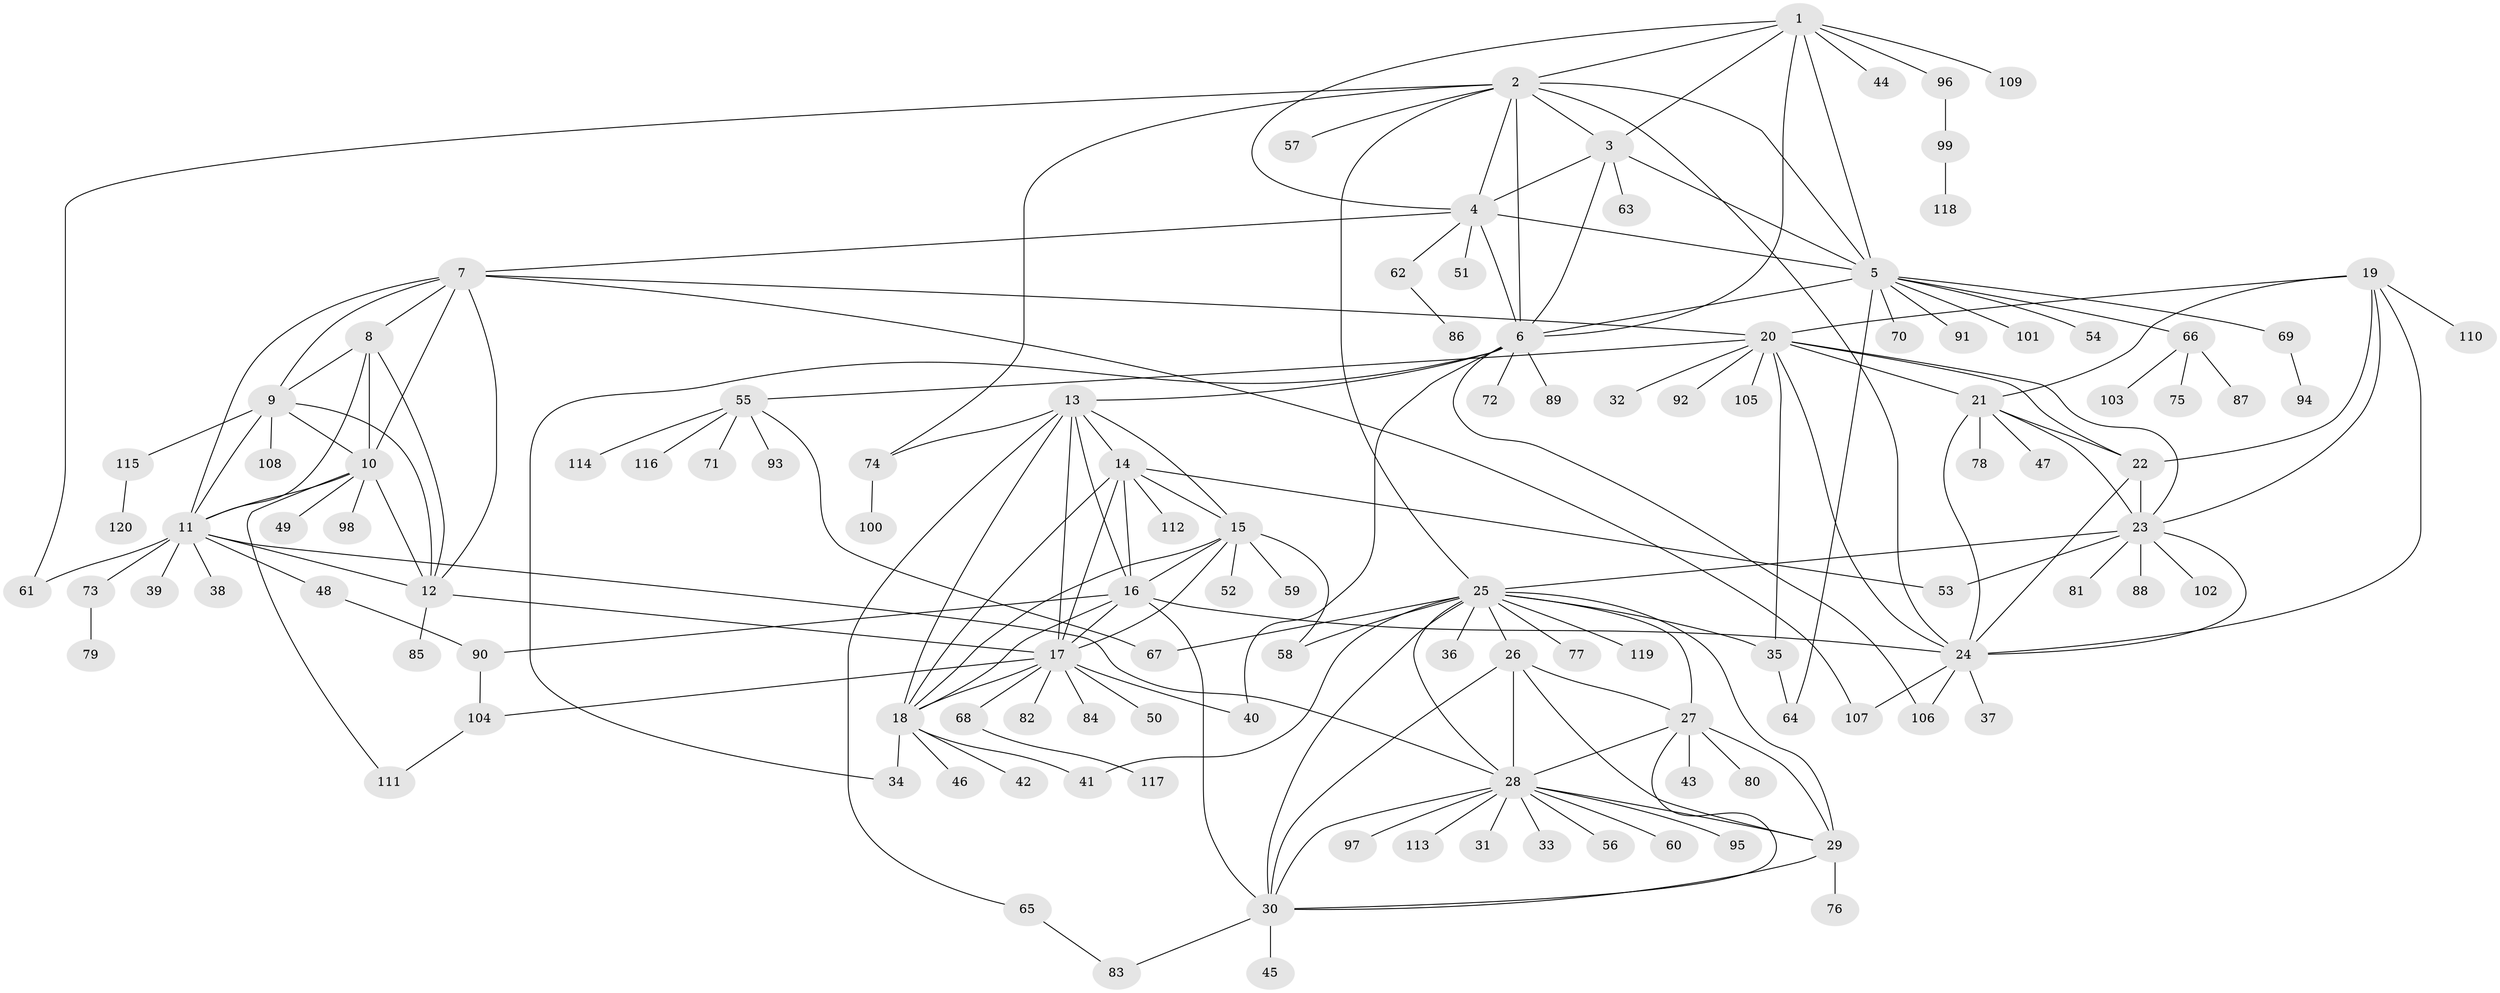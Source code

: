 // coarse degree distribution, {6: 0.06451612903225806, 8: 0.03225806451612903, 13: 0.010752688172043012, 9: 0.010752688172043012, 15: 0.010752688172043012, 10: 0.03225806451612903, 7: 0.010752688172043012, 4: 0.021505376344086023, 5: 0.043010752688172046, 14: 0.010752688172043012, 12: 0.021505376344086023, 1: 0.5483870967741935, 3: 0.03225806451612903, 2: 0.15053763440860216}
// Generated by graph-tools (version 1.1) at 2025/52/02/27/25 19:52:21]
// undirected, 120 vertices, 191 edges
graph export_dot {
graph [start="1"]
  node [color=gray90,style=filled];
  1;
  2;
  3;
  4;
  5;
  6;
  7;
  8;
  9;
  10;
  11;
  12;
  13;
  14;
  15;
  16;
  17;
  18;
  19;
  20;
  21;
  22;
  23;
  24;
  25;
  26;
  27;
  28;
  29;
  30;
  31;
  32;
  33;
  34;
  35;
  36;
  37;
  38;
  39;
  40;
  41;
  42;
  43;
  44;
  45;
  46;
  47;
  48;
  49;
  50;
  51;
  52;
  53;
  54;
  55;
  56;
  57;
  58;
  59;
  60;
  61;
  62;
  63;
  64;
  65;
  66;
  67;
  68;
  69;
  70;
  71;
  72;
  73;
  74;
  75;
  76;
  77;
  78;
  79;
  80;
  81;
  82;
  83;
  84;
  85;
  86;
  87;
  88;
  89;
  90;
  91;
  92;
  93;
  94;
  95;
  96;
  97;
  98;
  99;
  100;
  101;
  102;
  103;
  104;
  105;
  106;
  107;
  108;
  109;
  110;
  111;
  112;
  113;
  114;
  115;
  116;
  117;
  118;
  119;
  120;
  1 -- 2;
  1 -- 3;
  1 -- 4;
  1 -- 5;
  1 -- 6;
  1 -- 44;
  1 -- 96;
  1 -- 109;
  2 -- 3;
  2 -- 4;
  2 -- 5;
  2 -- 6;
  2 -- 24;
  2 -- 25;
  2 -- 57;
  2 -- 61;
  2 -- 74;
  3 -- 4;
  3 -- 5;
  3 -- 6;
  3 -- 63;
  4 -- 5;
  4 -- 6;
  4 -- 7;
  4 -- 51;
  4 -- 62;
  5 -- 6;
  5 -- 54;
  5 -- 64;
  5 -- 66;
  5 -- 69;
  5 -- 70;
  5 -- 91;
  5 -- 101;
  6 -- 13;
  6 -- 34;
  6 -- 40;
  6 -- 72;
  6 -- 89;
  6 -- 106;
  7 -- 8;
  7 -- 9;
  7 -- 10;
  7 -- 11;
  7 -- 12;
  7 -- 20;
  7 -- 107;
  8 -- 9;
  8 -- 10;
  8 -- 11;
  8 -- 12;
  9 -- 10;
  9 -- 11;
  9 -- 12;
  9 -- 108;
  9 -- 115;
  10 -- 11;
  10 -- 12;
  10 -- 49;
  10 -- 98;
  10 -- 111;
  11 -- 12;
  11 -- 28;
  11 -- 38;
  11 -- 39;
  11 -- 48;
  11 -- 61;
  11 -- 73;
  12 -- 17;
  12 -- 85;
  13 -- 14;
  13 -- 15;
  13 -- 16;
  13 -- 17;
  13 -- 18;
  13 -- 65;
  13 -- 74;
  14 -- 15;
  14 -- 16;
  14 -- 17;
  14 -- 18;
  14 -- 53;
  14 -- 112;
  15 -- 16;
  15 -- 17;
  15 -- 18;
  15 -- 52;
  15 -- 58;
  15 -- 59;
  16 -- 17;
  16 -- 18;
  16 -- 24;
  16 -- 30;
  16 -- 90;
  17 -- 18;
  17 -- 40;
  17 -- 50;
  17 -- 68;
  17 -- 82;
  17 -- 84;
  17 -- 104;
  18 -- 34;
  18 -- 41;
  18 -- 42;
  18 -- 46;
  19 -- 20;
  19 -- 21;
  19 -- 22;
  19 -- 23;
  19 -- 24;
  19 -- 110;
  20 -- 21;
  20 -- 22;
  20 -- 23;
  20 -- 24;
  20 -- 32;
  20 -- 35;
  20 -- 55;
  20 -- 92;
  20 -- 105;
  21 -- 22;
  21 -- 23;
  21 -- 24;
  21 -- 47;
  21 -- 78;
  22 -- 23;
  22 -- 24;
  23 -- 24;
  23 -- 25;
  23 -- 53;
  23 -- 81;
  23 -- 88;
  23 -- 102;
  24 -- 37;
  24 -- 106;
  24 -- 107;
  25 -- 26;
  25 -- 27;
  25 -- 28;
  25 -- 29;
  25 -- 30;
  25 -- 35;
  25 -- 36;
  25 -- 41;
  25 -- 58;
  25 -- 67;
  25 -- 77;
  25 -- 119;
  26 -- 27;
  26 -- 28;
  26 -- 29;
  26 -- 30;
  27 -- 28;
  27 -- 29;
  27 -- 30;
  27 -- 43;
  27 -- 80;
  28 -- 29;
  28 -- 30;
  28 -- 31;
  28 -- 33;
  28 -- 56;
  28 -- 60;
  28 -- 95;
  28 -- 97;
  28 -- 113;
  29 -- 30;
  29 -- 76;
  30 -- 45;
  30 -- 83;
  35 -- 64;
  48 -- 90;
  55 -- 67;
  55 -- 71;
  55 -- 93;
  55 -- 114;
  55 -- 116;
  62 -- 86;
  65 -- 83;
  66 -- 75;
  66 -- 87;
  66 -- 103;
  68 -- 117;
  69 -- 94;
  73 -- 79;
  74 -- 100;
  90 -- 104;
  96 -- 99;
  99 -- 118;
  104 -- 111;
  115 -- 120;
}
